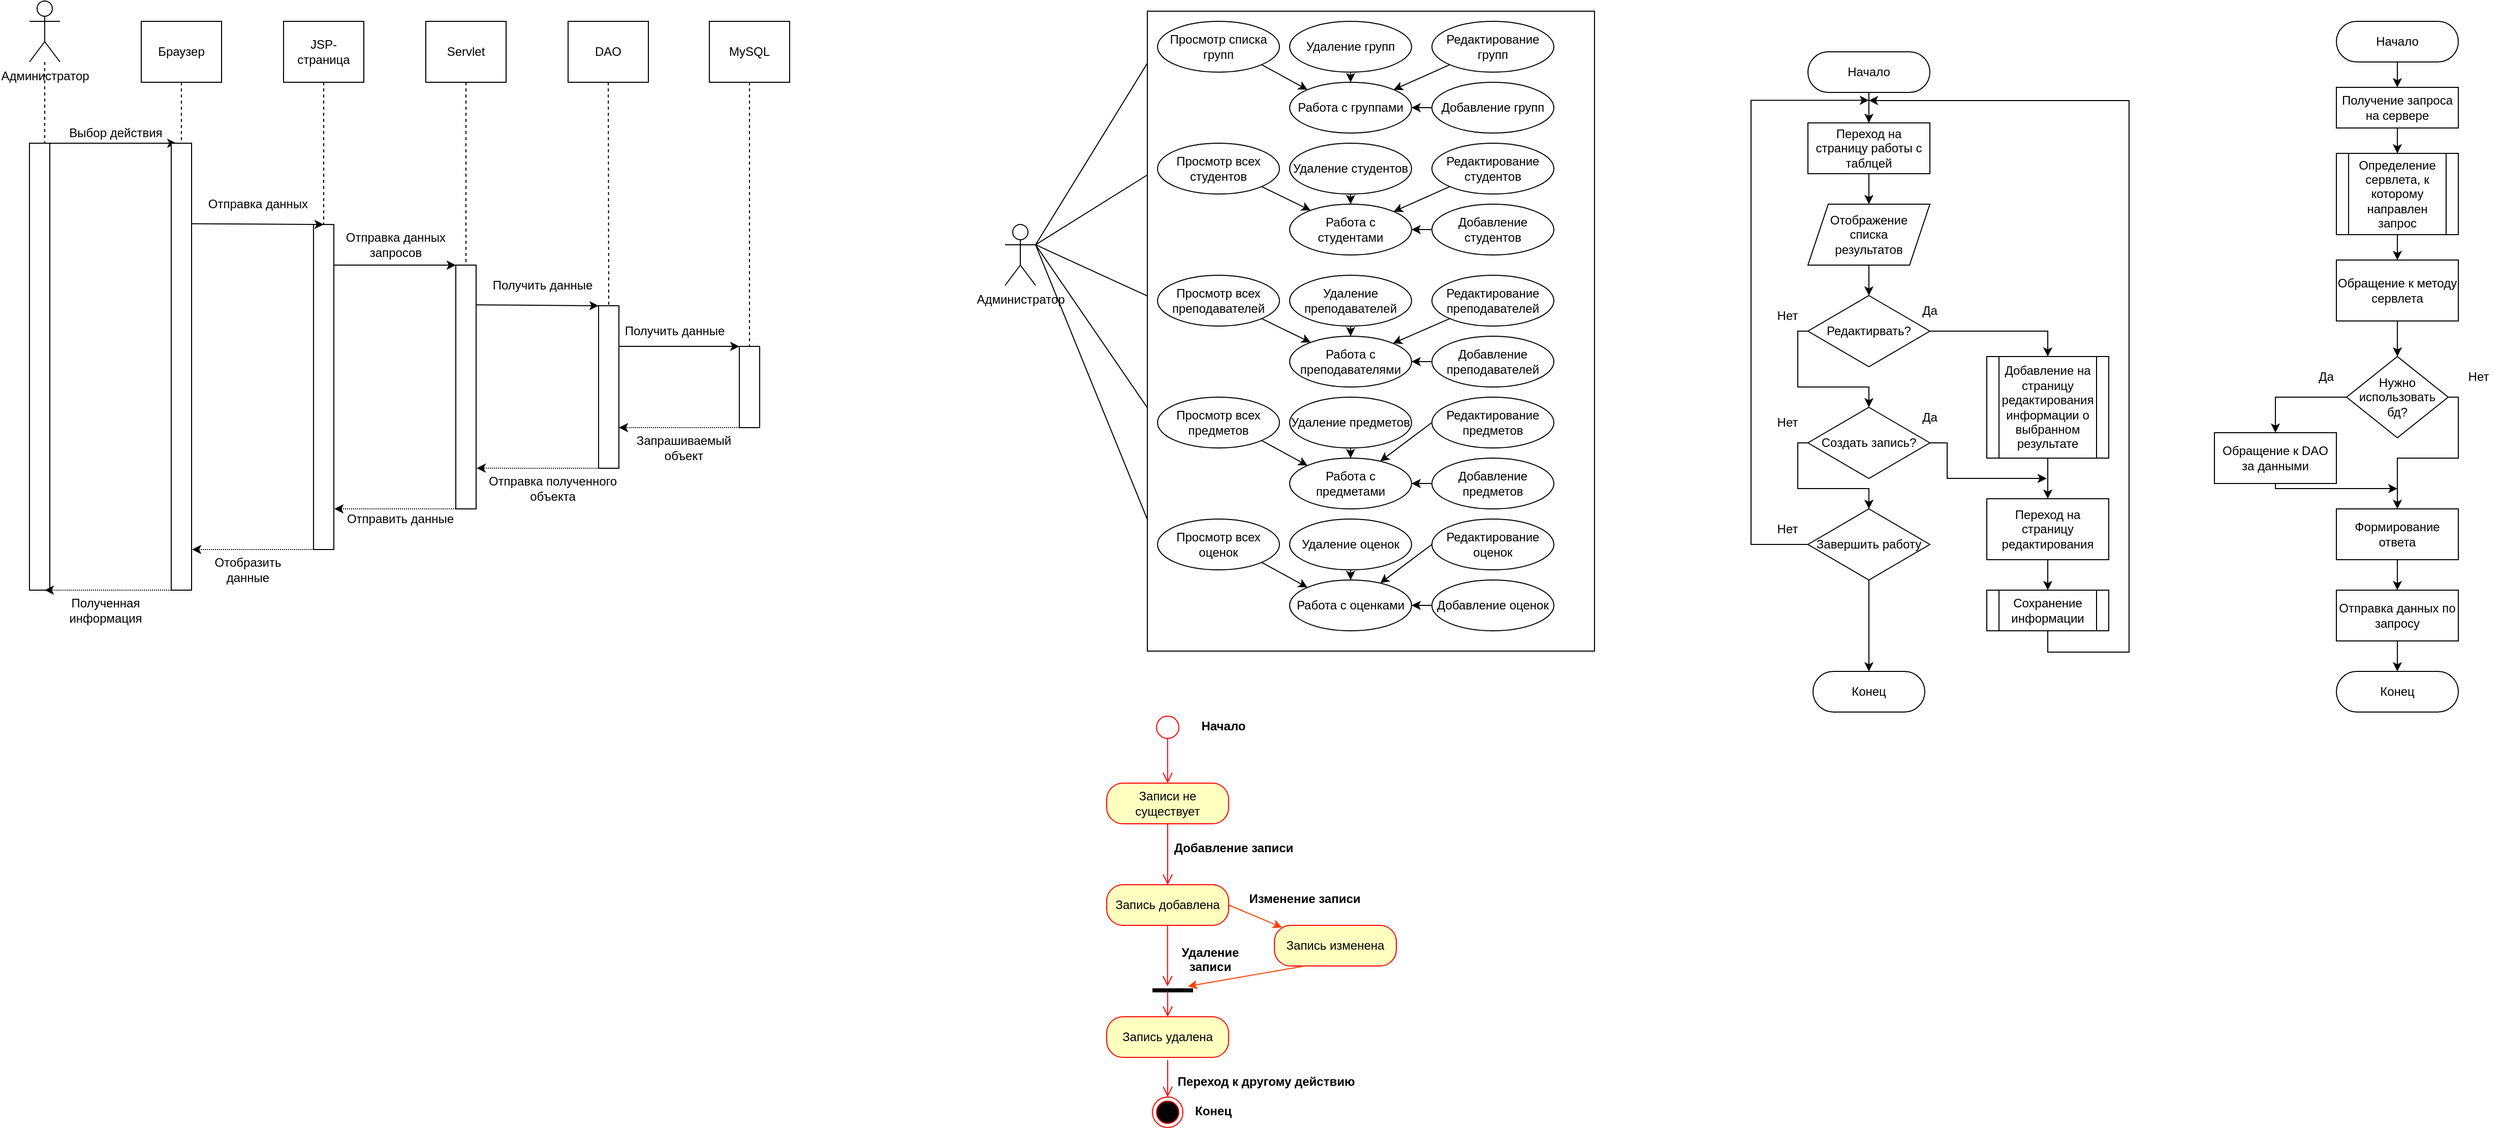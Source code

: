 <mxfile version="14.1.8" type="device"><diagram id="7eh_l0whwYWJ55X4OLnm" name="Page-1"><mxGraphModel dx="2212" dy="690" grid="0" gridSize="10" guides="1" tooltips="1" connect="1" arrows="1" fold="1" page="1" pageScale="1" pageWidth="827" pageHeight="1169" math="0" shadow="0"><root><mxCell id="0"/><mxCell id="1" parent="0"/><mxCell id="lGl2hh-Gd-rmOUZfVwJW-52" style="edgeStyle=none;rounded=0;orthogonalLoop=1;jettySize=auto;html=1;exitX=1;exitY=0.333;exitDx=0;exitDy=0;exitPerimeter=0;entryX=0;entryY=0.5;entryDx=0;entryDy=0;" parent="1" source="lGl2hh-Gd-rmOUZfVwJW-1" target="lGl2hh-Gd-rmOUZfVwJW-6" edge="1"><mxGeometry relative="1" as="geometry"/></mxCell><mxCell id="lGl2hh-Gd-rmOUZfVwJW-53" style="edgeStyle=none;rounded=0;orthogonalLoop=1;jettySize=auto;html=1;exitX=1;exitY=0.333;exitDx=0;exitDy=0;exitPerimeter=0;entryX=0;entryY=0.5;entryDx=0;entryDy=0;" parent="1" source="lGl2hh-Gd-rmOUZfVwJW-1" target="lGl2hh-Gd-rmOUZfVwJW-10" edge="1"><mxGeometry relative="1" as="geometry"/></mxCell><mxCell id="lGl2hh-Gd-rmOUZfVwJW-54" style="edgeStyle=none;rounded=0;orthogonalLoop=1;jettySize=auto;html=1;exitX=1;exitY=0.333;exitDx=0;exitDy=0;exitPerimeter=0;entryX=0;entryY=0.5;entryDx=0;entryDy=0;" parent="1" source="lGl2hh-Gd-rmOUZfVwJW-1" target="lGl2hh-Gd-rmOUZfVwJW-14" edge="1"><mxGeometry relative="1" as="geometry"/></mxCell><mxCell id="lGl2hh-Gd-rmOUZfVwJW-55" style="edgeStyle=none;rounded=0;orthogonalLoop=1;jettySize=auto;html=1;exitX=1;exitY=0.333;exitDx=0;exitDy=0;exitPerimeter=0;entryX=0;entryY=0.5;entryDx=0;entryDy=0;" parent="1" source="lGl2hh-Gd-rmOUZfVwJW-1" target="lGl2hh-Gd-rmOUZfVwJW-18" edge="1"><mxGeometry relative="1" as="geometry"/></mxCell><mxCell id="lGl2hh-Gd-rmOUZfVwJW-56" style="edgeStyle=none;rounded=0;orthogonalLoop=1;jettySize=auto;html=1;exitX=1;exitY=0.333;exitDx=0;exitDy=0;exitPerimeter=0;entryX=0;entryY=0.5;entryDx=0;entryDy=0;" parent="1" source="lGl2hh-Gd-rmOUZfVwJW-1" target="lGl2hh-Gd-rmOUZfVwJW-27" edge="1"><mxGeometry relative="1" as="geometry"/></mxCell><mxCell id="lGl2hh-Gd-rmOUZfVwJW-1" value="Администратор" style="shape=umlActor;verticalLabelPosition=bottom;verticalAlign=top;html=1;outlineConnect=0;" parent="1" vertex="1"><mxGeometry x="170" y="240" width="30" height="60" as="geometry"/></mxCell><mxCell id="lGl2hh-Gd-rmOUZfVwJW-2" value="" style="rounded=0;whiteSpace=wrap;html=1;" parent="1" vertex="1"><mxGeometry x="310" y="30" width="440" height="630" as="geometry"/></mxCell><mxCell id="lGl2hh-Gd-rmOUZfVwJW-33" style="edgeStyle=none;rounded=0;orthogonalLoop=1;jettySize=auto;html=1;exitX=0;exitY=0.5;exitDx=0;exitDy=0;entryX=1;entryY=0.5;entryDx=0;entryDy=0;" parent="1" source="lGl2hh-Gd-rmOUZfVwJW-3" target="lGl2hh-Gd-rmOUZfVwJW-19" edge="1"><mxGeometry relative="1" as="geometry"/></mxCell><mxCell id="lGl2hh-Gd-rmOUZfVwJW-3" value="Добавление групп" style="ellipse;whiteSpace=wrap;html=1;" parent="1" vertex="1"><mxGeometry x="590" y="100" width="120" height="50" as="geometry"/></mxCell><mxCell id="lGl2hh-Gd-rmOUZfVwJW-32" style="edgeStyle=none;rounded=0;orthogonalLoop=1;jettySize=auto;html=1;exitX=0;exitY=1;exitDx=0;exitDy=0;entryX=1;entryY=0;entryDx=0;entryDy=0;" parent="1" source="lGl2hh-Gd-rmOUZfVwJW-4" target="lGl2hh-Gd-rmOUZfVwJW-19" edge="1"><mxGeometry relative="1" as="geometry"/></mxCell><mxCell id="lGl2hh-Gd-rmOUZfVwJW-4" value="Редактирование групп&lt;span style=&quot;color: rgba(0 , 0 , 0 , 0) ; font-family: monospace ; font-size: 0px&quot;&gt;%3CmxGraphModel%3E%3Croot%3E%3CmxCell%20id%3D%220%22%2F%3E%3CmxCell%20id%3D%221%22%20parent%3D%220%22%2F%3E%3CmxCell%20id%3D%222%22%20value%3D%22%D0%94%D0%BE%D0%B1%D0%B0%D0%B2%D0%BB%D0%B5%D0%BD%D0%B8%D0%B5%20%D0%BF%D1%80%D0%B8%D0%B7%D0%BE%D0%B2%22%20style%3D%22ellipse%3BwhiteSpace%3Dwrap%3Bhtml%3D1%3B%22%20vertex%3D%221%22%20parent%3D%221%22%3E%3CmxGeometry%20x%3D%22260%22%20y%3D%2240%22%20width%3D%22120%22%20height%3D%2250%22%20as%3D%22geometry%22%2F%3E%3C%2FmxCell%3E%3C%2Froot%3E%3C%2FmxGraphModel%3E&lt;/span&gt;" style="ellipse;whiteSpace=wrap;html=1;" parent="1" vertex="1"><mxGeometry x="590" y="40" width="120" height="50" as="geometry"/></mxCell><mxCell id="lGl2hh-Gd-rmOUZfVwJW-31" style="edgeStyle=none;rounded=0;orthogonalLoop=1;jettySize=auto;html=1;exitX=0.5;exitY=1;exitDx=0;exitDy=0;entryX=0.5;entryY=0;entryDx=0;entryDy=0;" parent="1" source="lGl2hh-Gd-rmOUZfVwJW-5" target="lGl2hh-Gd-rmOUZfVwJW-19" edge="1"><mxGeometry relative="1" as="geometry"/></mxCell><mxCell id="lGl2hh-Gd-rmOUZfVwJW-5" value="Удаление групп" style="ellipse;whiteSpace=wrap;html=1;" parent="1" vertex="1"><mxGeometry x="450" y="40" width="120" height="50" as="geometry"/></mxCell><mxCell id="lGl2hh-Gd-rmOUZfVwJW-30" style="edgeStyle=none;rounded=0;orthogonalLoop=1;jettySize=auto;html=1;exitX=1;exitY=1;exitDx=0;exitDy=0;entryX=0;entryY=0;entryDx=0;entryDy=0;" parent="1" source="lGl2hh-Gd-rmOUZfVwJW-6" target="lGl2hh-Gd-rmOUZfVwJW-19" edge="1"><mxGeometry relative="1" as="geometry"/></mxCell><mxCell id="lGl2hh-Gd-rmOUZfVwJW-6" value="Просмотр списка групп" style="ellipse;whiteSpace=wrap;html=1;" parent="1" vertex="1"><mxGeometry x="320" y="40" width="120" height="50" as="geometry"/></mxCell><mxCell id="lGl2hh-Gd-rmOUZfVwJW-45" style="edgeStyle=none;rounded=0;orthogonalLoop=1;jettySize=auto;html=1;exitX=0;exitY=0.5;exitDx=0;exitDy=0;entryX=1;entryY=0.5;entryDx=0;entryDy=0;" parent="1" source="lGl2hh-Gd-rmOUZfVwJW-7" target="lGl2hh-Gd-rmOUZfVwJW-20" edge="1"><mxGeometry relative="1" as="geometry"/></mxCell><mxCell id="lGl2hh-Gd-rmOUZfVwJW-7" value="Добавление студентов" style="ellipse;whiteSpace=wrap;html=1;" parent="1" vertex="1"><mxGeometry x="590" y="220" width="120" height="50" as="geometry"/></mxCell><mxCell id="lGl2hh-Gd-rmOUZfVwJW-44" style="edgeStyle=none;rounded=0;orthogonalLoop=1;jettySize=auto;html=1;exitX=0;exitY=1;exitDx=0;exitDy=0;entryX=1;entryY=0;entryDx=0;entryDy=0;" parent="1" source="lGl2hh-Gd-rmOUZfVwJW-8" target="lGl2hh-Gd-rmOUZfVwJW-20" edge="1"><mxGeometry relative="1" as="geometry"/></mxCell><mxCell id="lGl2hh-Gd-rmOUZfVwJW-8" value="Редактирование студентов" style="ellipse;whiteSpace=wrap;html=1;" parent="1" vertex="1"><mxGeometry x="590" y="160" width="120" height="50" as="geometry"/></mxCell><mxCell id="lGl2hh-Gd-rmOUZfVwJW-39" style="edgeStyle=none;rounded=0;orthogonalLoop=1;jettySize=auto;html=1;exitX=0.5;exitY=1;exitDx=0;exitDy=0;entryX=0.5;entryY=0;entryDx=0;entryDy=0;" parent="1" source="lGl2hh-Gd-rmOUZfVwJW-9" target="lGl2hh-Gd-rmOUZfVwJW-20" edge="1"><mxGeometry relative="1" as="geometry"/></mxCell><mxCell id="lGl2hh-Gd-rmOUZfVwJW-9" value="Удаление студентов" style="ellipse;whiteSpace=wrap;html=1;" parent="1" vertex="1"><mxGeometry x="450" y="160" width="120" height="50" as="geometry"/></mxCell><mxCell id="lGl2hh-Gd-rmOUZfVwJW-35" style="edgeStyle=none;rounded=0;orthogonalLoop=1;jettySize=auto;html=1;exitX=1;exitY=1;exitDx=0;exitDy=0;" parent="1" source="lGl2hh-Gd-rmOUZfVwJW-10" target="lGl2hh-Gd-rmOUZfVwJW-20" edge="1"><mxGeometry relative="1" as="geometry"/></mxCell><mxCell id="lGl2hh-Gd-rmOUZfVwJW-10" value="Просмотр всех студентов" style="ellipse;whiteSpace=wrap;html=1;" parent="1" vertex="1"><mxGeometry x="320" y="160" width="120" height="50" as="geometry"/></mxCell><mxCell id="lGl2hh-Gd-rmOUZfVwJW-47" style="edgeStyle=none;rounded=0;orthogonalLoop=1;jettySize=auto;html=1;exitX=0;exitY=0.5;exitDx=0;exitDy=0;entryX=1;entryY=0.5;entryDx=0;entryDy=0;" parent="1" source="lGl2hh-Gd-rmOUZfVwJW-11" target="lGl2hh-Gd-rmOUZfVwJW-21" edge="1"><mxGeometry relative="1" as="geometry"/></mxCell><mxCell id="lGl2hh-Gd-rmOUZfVwJW-11" value="Добавление преподавателей" style="ellipse;whiteSpace=wrap;html=1;" parent="1" vertex="1"><mxGeometry x="590" y="350" width="120" height="50" as="geometry"/></mxCell><mxCell id="lGl2hh-Gd-rmOUZfVwJW-46" style="edgeStyle=none;rounded=0;orthogonalLoop=1;jettySize=auto;html=1;exitX=0;exitY=1;exitDx=0;exitDy=0;" parent="1" source="lGl2hh-Gd-rmOUZfVwJW-12" target="lGl2hh-Gd-rmOUZfVwJW-21" edge="1"><mxGeometry relative="1" as="geometry"/></mxCell><mxCell id="lGl2hh-Gd-rmOUZfVwJW-12" value="Редактирование преподавателей" style="ellipse;whiteSpace=wrap;html=1;" parent="1" vertex="1"><mxGeometry x="590" y="290" width="120" height="50" as="geometry"/></mxCell><mxCell id="lGl2hh-Gd-rmOUZfVwJW-40" style="edgeStyle=none;rounded=0;orthogonalLoop=1;jettySize=auto;html=1;exitX=0.5;exitY=1;exitDx=0;exitDy=0;entryX=0.5;entryY=0;entryDx=0;entryDy=0;" parent="1" source="lGl2hh-Gd-rmOUZfVwJW-13" target="lGl2hh-Gd-rmOUZfVwJW-21" edge="1"><mxGeometry relative="1" as="geometry"/></mxCell><mxCell id="lGl2hh-Gd-rmOUZfVwJW-13" value="Удаление преподавателей" style="ellipse;whiteSpace=wrap;html=1;" parent="1" vertex="1"><mxGeometry x="450" y="290" width="120" height="50" as="geometry"/></mxCell><mxCell id="lGl2hh-Gd-rmOUZfVwJW-36" style="edgeStyle=none;rounded=0;orthogonalLoop=1;jettySize=auto;html=1;exitX=1;exitY=1;exitDx=0;exitDy=0;" parent="1" source="lGl2hh-Gd-rmOUZfVwJW-14" target="lGl2hh-Gd-rmOUZfVwJW-21" edge="1"><mxGeometry relative="1" as="geometry"/></mxCell><mxCell id="lGl2hh-Gd-rmOUZfVwJW-14" value="Просмотр всех преподавателей" style="ellipse;whiteSpace=wrap;html=1;" parent="1" vertex="1"><mxGeometry x="320" y="290" width="120" height="50" as="geometry"/></mxCell><mxCell id="lGl2hh-Gd-rmOUZfVwJW-49" style="edgeStyle=none;rounded=0;orthogonalLoop=1;jettySize=auto;html=1;exitX=0;exitY=0.5;exitDx=0;exitDy=0;" parent="1" source="lGl2hh-Gd-rmOUZfVwJW-15" target="lGl2hh-Gd-rmOUZfVwJW-23" edge="1"><mxGeometry relative="1" as="geometry"/></mxCell><mxCell id="lGl2hh-Gd-rmOUZfVwJW-15" value="Добавление предметов" style="ellipse;whiteSpace=wrap;html=1;" parent="1" vertex="1"><mxGeometry x="590" y="470" width="120" height="50" as="geometry"/></mxCell><mxCell id="lGl2hh-Gd-rmOUZfVwJW-48" style="edgeStyle=none;rounded=0;orthogonalLoop=1;jettySize=auto;html=1;exitX=0;exitY=0.5;exitDx=0;exitDy=0;" parent="1" source="lGl2hh-Gd-rmOUZfVwJW-16" target="lGl2hh-Gd-rmOUZfVwJW-23" edge="1"><mxGeometry relative="1" as="geometry"/></mxCell><mxCell id="lGl2hh-Gd-rmOUZfVwJW-16" value="Редактирование предметов" style="ellipse;whiteSpace=wrap;html=1;" parent="1" vertex="1"><mxGeometry x="590" y="410" width="120" height="50" as="geometry"/></mxCell><mxCell id="lGl2hh-Gd-rmOUZfVwJW-41" style="edgeStyle=none;rounded=0;orthogonalLoop=1;jettySize=auto;html=1;exitX=0.5;exitY=1;exitDx=0;exitDy=0;entryX=0.5;entryY=0;entryDx=0;entryDy=0;" parent="1" source="lGl2hh-Gd-rmOUZfVwJW-17" target="lGl2hh-Gd-rmOUZfVwJW-23" edge="1"><mxGeometry relative="1" as="geometry"/></mxCell><mxCell id="lGl2hh-Gd-rmOUZfVwJW-17" value="Удаление предметов" style="ellipse;whiteSpace=wrap;html=1;" parent="1" vertex="1"><mxGeometry x="450" y="410" width="120" height="50" as="geometry"/></mxCell><mxCell id="lGl2hh-Gd-rmOUZfVwJW-37" style="edgeStyle=none;rounded=0;orthogonalLoop=1;jettySize=auto;html=1;exitX=1;exitY=1;exitDx=0;exitDy=0;entryX=0;entryY=0;entryDx=0;entryDy=0;" parent="1" source="lGl2hh-Gd-rmOUZfVwJW-18" target="lGl2hh-Gd-rmOUZfVwJW-23" edge="1"><mxGeometry relative="1" as="geometry"/></mxCell><mxCell id="lGl2hh-Gd-rmOUZfVwJW-18" value="Просмотр всех предметов" style="ellipse;whiteSpace=wrap;html=1;" parent="1" vertex="1"><mxGeometry x="320" y="410" width="120" height="50" as="geometry"/></mxCell><mxCell id="lGl2hh-Gd-rmOUZfVwJW-19" value="Работа с группами" style="ellipse;whiteSpace=wrap;html=1;" parent="1" vertex="1"><mxGeometry x="450" y="100" width="120" height="50" as="geometry"/></mxCell><mxCell id="lGl2hh-Gd-rmOUZfVwJW-20" value="Работа с &lt;br&gt;студентами" style="ellipse;whiteSpace=wrap;html=1;" parent="1" vertex="1"><mxGeometry x="450" y="220" width="120" height="50" as="geometry"/></mxCell><mxCell id="lGl2hh-Gd-rmOUZfVwJW-21" value="Работа с преподавателями" style="ellipse;whiteSpace=wrap;html=1;" parent="1" vertex="1"><mxGeometry x="450" y="350" width="120" height="50" as="geometry"/></mxCell><mxCell id="lGl2hh-Gd-rmOUZfVwJW-22" value="Работа с оценками" style="ellipse;whiteSpace=wrap;html=1;" parent="1" vertex="1"><mxGeometry x="450" y="590" width="120" height="50" as="geometry"/></mxCell><mxCell id="lGl2hh-Gd-rmOUZfVwJW-23" value="Работа с предметами" style="ellipse;whiteSpace=wrap;html=1;" parent="1" vertex="1"><mxGeometry x="450" y="470" width="120" height="50" as="geometry"/></mxCell><mxCell id="lGl2hh-Gd-rmOUZfVwJW-51" style="edgeStyle=none;rounded=0;orthogonalLoop=1;jettySize=auto;html=1;exitX=0;exitY=0.5;exitDx=0;exitDy=0;entryX=1;entryY=0.5;entryDx=0;entryDy=0;" parent="1" source="lGl2hh-Gd-rmOUZfVwJW-24" target="lGl2hh-Gd-rmOUZfVwJW-22" edge="1"><mxGeometry relative="1" as="geometry"/></mxCell><mxCell id="lGl2hh-Gd-rmOUZfVwJW-24" value="Добавление оценок" style="ellipse;whiteSpace=wrap;html=1;" parent="1" vertex="1"><mxGeometry x="590" y="590" width="120" height="50" as="geometry"/></mxCell><mxCell id="lGl2hh-Gd-rmOUZfVwJW-50" style="edgeStyle=none;rounded=0;orthogonalLoop=1;jettySize=auto;html=1;exitX=0;exitY=0.5;exitDx=0;exitDy=0;" parent="1" source="lGl2hh-Gd-rmOUZfVwJW-25" target="lGl2hh-Gd-rmOUZfVwJW-22" edge="1"><mxGeometry relative="1" as="geometry"/></mxCell><mxCell id="lGl2hh-Gd-rmOUZfVwJW-25" value="Редактирование оценок" style="ellipse;whiteSpace=wrap;html=1;" parent="1" vertex="1"><mxGeometry x="590" y="530" width="120" height="50" as="geometry"/></mxCell><mxCell id="lGl2hh-Gd-rmOUZfVwJW-43" style="edgeStyle=none;rounded=0;orthogonalLoop=1;jettySize=auto;html=1;exitX=0.5;exitY=1;exitDx=0;exitDy=0;entryX=0.5;entryY=0;entryDx=0;entryDy=0;" parent="1" source="lGl2hh-Gd-rmOUZfVwJW-26" target="lGl2hh-Gd-rmOUZfVwJW-22" edge="1"><mxGeometry relative="1" as="geometry"/></mxCell><mxCell id="lGl2hh-Gd-rmOUZfVwJW-26" value="Удаление оценок" style="ellipse;whiteSpace=wrap;html=1;" parent="1" vertex="1"><mxGeometry x="450" y="530" width="120" height="50" as="geometry"/></mxCell><mxCell id="lGl2hh-Gd-rmOUZfVwJW-38" style="edgeStyle=none;rounded=0;orthogonalLoop=1;jettySize=auto;html=1;exitX=1;exitY=1;exitDx=0;exitDy=0;entryX=0;entryY=0;entryDx=0;entryDy=0;" parent="1" source="lGl2hh-Gd-rmOUZfVwJW-27" target="lGl2hh-Gd-rmOUZfVwJW-22" edge="1"><mxGeometry relative="1" as="geometry"/></mxCell><mxCell id="lGl2hh-Gd-rmOUZfVwJW-27" value="Просмотр всех оценок" style="ellipse;whiteSpace=wrap;html=1;" parent="1" vertex="1"><mxGeometry x="320" y="530" width="120" height="50" as="geometry"/></mxCell><mxCell id="lGl2hh-Gd-rmOUZfVwJW-79" style="edgeStyle=none;rounded=0;orthogonalLoop=1;jettySize=auto;html=1;entryX=0.75;entryY=0;entryDx=0;entryDy=0;endArrow=none;endFill=0;dashed=1;" parent="1" source="lGl2hh-Gd-rmOUZfVwJW-57" target="lGl2hh-Gd-rmOUZfVwJW-63" edge="1"><mxGeometry relative="1" as="geometry"/></mxCell><mxCell id="lGl2hh-Gd-rmOUZfVwJW-57" value="Администратор" style="shape=umlActor;verticalLabelPosition=bottom;verticalAlign=top;html=1;outlineConnect=0;" parent="1" vertex="1"><mxGeometry x="-790" y="20" width="30" height="60" as="geometry"/></mxCell><mxCell id="lGl2hh-Gd-rmOUZfVwJW-80" style="edgeStyle=none;rounded=0;orthogonalLoop=1;jettySize=auto;html=1;entryX=0.5;entryY=0;entryDx=0;entryDy=0;endArrow=none;endFill=0;dashed=1;" parent="1" source="lGl2hh-Gd-rmOUZfVwJW-58" target="lGl2hh-Gd-rmOUZfVwJW-66" edge="1"><mxGeometry relative="1" as="geometry"/></mxCell><mxCell id="lGl2hh-Gd-rmOUZfVwJW-58" value="Браузер" style="rounded=0;whiteSpace=wrap;html=1;" parent="1" vertex="1"><mxGeometry x="-680" y="40" width="79" height="60" as="geometry"/></mxCell><mxCell id="lGl2hh-Gd-rmOUZfVwJW-81" style="edgeStyle=none;rounded=0;orthogonalLoop=1;jettySize=auto;html=1;endArrow=none;endFill=0;dashed=1;" parent="1" source="lGl2hh-Gd-rmOUZfVwJW-59" edge="1"><mxGeometry relative="1" as="geometry"><mxPoint x="-500.5" y="240" as="targetPoint"/></mxGeometry></mxCell><mxCell id="lGl2hh-Gd-rmOUZfVwJW-59" value="JSP-страница" style="rounded=0;whiteSpace=wrap;html=1;" parent="1" vertex="1"><mxGeometry x="-540" y="40" width="79" height="60" as="geometry"/></mxCell><mxCell id="lGl2hh-Gd-rmOUZfVwJW-82" style="edgeStyle=none;rounded=0;orthogonalLoop=1;jettySize=auto;html=1;entryX=0.5;entryY=0;entryDx=0;entryDy=0;endArrow=none;endFill=0;dashed=1;" parent="1" source="lGl2hh-Gd-rmOUZfVwJW-60" target="lGl2hh-Gd-rmOUZfVwJW-64" edge="1"><mxGeometry relative="1" as="geometry"/></mxCell><mxCell id="lGl2hh-Gd-rmOUZfVwJW-60" value="Servlet" style="rounded=0;whiteSpace=wrap;html=1;" parent="1" vertex="1"><mxGeometry x="-400" y="40" width="79" height="60" as="geometry"/></mxCell><mxCell id="lGl2hh-Gd-rmOUZfVwJW-83" style="edgeStyle=none;rounded=0;orthogonalLoop=1;jettySize=auto;html=1;entryX=0.5;entryY=0;entryDx=0;entryDy=0;endArrow=none;endFill=0;dashed=1;" parent="1" source="lGl2hh-Gd-rmOUZfVwJW-61" target="lGl2hh-Gd-rmOUZfVwJW-67" edge="1"><mxGeometry relative="1" as="geometry"/></mxCell><mxCell id="lGl2hh-Gd-rmOUZfVwJW-61" value="DAO" style="rounded=0;whiteSpace=wrap;html=1;" parent="1" vertex="1"><mxGeometry x="-260" y="40" width="79" height="60" as="geometry"/></mxCell><mxCell id="lGl2hh-Gd-rmOUZfVwJW-84" style="edgeStyle=none;rounded=0;orthogonalLoop=1;jettySize=auto;html=1;entryX=0.5;entryY=0;entryDx=0;entryDy=0;endArrow=none;endFill=0;dashed=1;" parent="1" source="lGl2hh-Gd-rmOUZfVwJW-62" target="lGl2hh-Gd-rmOUZfVwJW-68" edge="1"><mxGeometry relative="1" as="geometry"/></mxCell><mxCell id="lGl2hh-Gd-rmOUZfVwJW-62" value="MySQL" style="rounded=0;whiteSpace=wrap;html=1;" parent="1" vertex="1"><mxGeometry x="-121" y="40" width="79" height="60" as="geometry"/></mxCell><mxCell id="lGl2hh-Gd-rmOUZfVwJW-69" style="edgeStyle=none;rounded=0;orthogonalLoop=1;jettySize=auto;html=1;exitX=0.25;exitY=0;exitDx=0;exitDy=0;entryX=0.25;entryY=0;entryDx=0;entryDy=0;" parent="1" source="lGl2hh-Gd-rmOUZfVwJW-63" target="lGl2hh-Gd-rmOUZfVwJW-66" edge="1"><mxGeometry relative="1" as="geometry"/></mxCell><mxCell id="lGl2hh-Gd-rmOUZfVwJW-63" value="" style="rounded=0;whiteSpace=wrap;html=1;" parent="1" vertex="1"><mxGeometry x="-790" y="160" width="20" height="440" as="geometry"/></mxCell><mxCell id="lGl2hh-Gd-rmOUZfVwJW-72" style="edgeStyle=none;rounded=0;orthogonalLoop=1;jettySize=auto;html=1;exitX=0.975;exitY=0.163;exitDx=0;exitDy=0;entryX=0;entryY=0;entryDx=0;entryDy=0;exitPerimeter=0;" parent="1" source="lGl2hh-Gd-rmOUZfVwJW-64" target="lGl2hh-Gd-rmOUZfVwJW-67" edge="1"><mxGeometry relative="1" as="geometry"/></mxCell><mxCell id="lGl2hh-Gd-rmOUZfVwJW-76" style="edgeStyle=none;rounded=0;orthogonalLoop=1;jettySize=auto;html=1;exitX=0;exitY=1;exitDx=0;exitDy=0;dashed=1;dashPattern=1 1;" parent="1" source="lGl2hh-Gd-rmOUZfVwJW-64" edge="1"><mxGeometry relative="1" as="geometry"><mxPoint x="-490" y="520" as="targetPoint"/></mxGeometry></mxCell><mxCell id="lGl2hh-Gd-rmOUZfVwJW-64" value="" style="rounded=0;whiteSpace=wrap;html=1;" parent="1" vertex="1"><mxGeometry x="-370.5" y="280" width="20" height="240" as="geometry"/></mxCell><mxCell id="lGl2hh-Gd-rmOUZfVwJW-71" style="edgeStyle=none;rounded=0;orthogonalLoop=1;jettySize=auto;html=1;exitX=0.975;exitY=0.125;exitDx=0;exitDy=0;entryX=0;entryY=0;entryDx=0;entryDy=0;exitPerimeter=0;" parent="1" source="lGl2hh-Gd-rmOUZfVwJW-65" target="lGl2hh-Gd-rmOUZfVwJW-64" edge="1"><mxGeometry relative="1" as="geometry"/></mxCell><mxCell id="lGl2hh-Gd-rmOUZfVwJW-77" style="edgeStyle=none;rounded=0;orthogonalLoop=1;jettySize=auto;html=1;exitX=0;exitY=1;exitDx=0;exitDy=0;dashed=1;dashPattern=1 1;" parent="1" source="lGl2hh-Gd-rmOUZfVwJW-65" edge="1"><mxGeometry relative="1" as="geometry"><mxPoint x="-630" y="560" as="targetPoint"/></mxGeometry></mxCell><mxCell id="lGl2hh-Gd-rmOUZfVwJW-65" value="" style="rounded=0;whiteSpace=wrap;html=1;" parent="1" vertex="1"><mxGeometry x="-510.5" y="240" width="20" height="320" as="geometry"/></mxCell><mxCell id="lGl2hh-Gd-rmOUZfVwJW-70" style="edgeStyle=none;rounded=0;orthogonalLoop=1;jettySize=auto;html=1;exitX=0.975;exitY=0.18;exitDx=0;exitDy=0;entryX=0.5;entryY=0;entryDx=0;entryDy=0;exitPerimeter=0;" parent="1" source="lGl2hh-Gd-rmOUZfVwJW-66" target="lGl2hh-Gd-rmOUZfVwJW-65" edge="1"><mxGeometry relative="1" as="geometry"/></mxCell><mxCell id="lGl2hh-Gd-rmOUZfVwJW-78" style="edgeStyle=none;rounded=0;orthogonalLoop=1;jettySize=auto;html=1;exitX=0;exitY=1;exitDx=0;exitDy=0;entryX=0.75;entryY=1;entryDx=0;entryDy=0;dashed=1;dashPattern=1 1;" parent="1" source="lGl2hh-Gd-rmOUZfVwJW-66" target="lGl2hh-Gd-rmOUZfVwJW-63" edge="1"><mxGeometry relative="1" as="geometry"/></mxCell><mxCell id="lGl2hh-Gd-rmOUZfVwJW-66" value="" style="rounded=0;whiteSpace=wrap;html=1;" parent="1" vertex="1"><mxGeometry x="-650.5" y="160" width="20" height="440" as="geometry"/></mxCell><mxCell id="lGl2hh-Gd-rmOUZfVwJW-73" style="edgeStyle=none;rounded=0;orthogonalLoop=1;jettySize=auto;html=1;exitX=1;exitY=0.25;exitDx=0;exitDy=0;entryX=0;entryY=0;entryDx=0;entryDy=0;" parent="1" source="lGl2hh-Gd-rmOUZfVwJW-67" target="lGl2hh-Gd-rmOUZfVwJW-68" edge="1"><mxGeometry relative="1" as="geometry"/></mxCell><mxCell id="lGl2hh-Gd-rmOUZfVwJW-75" style="edgeStyle=none;rounded=0;orthogonalLoop=1;jettySize=auto;html=1;exitX=0;exitY=1;exitDx=0;exitDy=0;entryX=1.025;entryY=0.833;entryDx=0;entryDy=0;entryPerimeter=0;dashed=1;dashPattern=1 1;" parent="1" source="lGl2hh-Gd-rmOUZfVwJW-67" target="lGl2hh-Gd-rmOUZfVwJW-64" edge="1"><mxGeometry relative="1" as="geometry"/></mxCell><mxCell id="lGl2hh-Gd-rmOUZfVwJW-67" value="" style="rounded=0;whiteSpace=wrap;html=1;" parent="1" vertex="1"><mxGeometry x="-230" y="320" width="20" height="160" as="geometry"/></mxCell><mxCell id="lGl2hh-Gd-rmOUZfVwJW-74" style="edgeStyle=none;rounded=0;orthogonalLoop=1;jettySize=auto;html=1;exitX=0;exitY=1;exitDx=0;exitDy=0;entryX=1;entryY=0.75;entryDx=0;entryDy=0;dashed=1;dashPattern=1 1;" parent="1" source="lGl2hh-Gd-rmOUZfVwJW-68" target="lGl2hh-Gd-rmOUZfVwJW-67" edge="1"><mxGeometry relative="1" as="geometry"/></mxCell><mxCell id="lGl2hh-Gd-rmOUZfVwJW-68" value="" style="rounded=0;whiteSpace=wrap;html=1;" parent="1" vertex="1"><mxGeometry x="-91.5" y="360" width="20" height="80" as="geometry"/></mxCell><mxCell id="lGl2hh-Gd-rmOUZfVwJW-85" value="Выбор действия" style="text;html=1;strokeColor=none;fillColor=none;align=center;verticalAlign=middle;whiteSpace=wrap;rounded=0;" parent="1" vertex="1"><mxGeometry x="-760" y="140" width="110" height="20" as="geometry"/></mxCell><mxCell id="lGl2hh-Gd-rmOUZfVwJW-86" value="Отправка данных" style="text;html=1;strokeColor=none;fillColor=none;align=center;verticalAlign=middle;whiteSpace=wrap;rounded=0;" parent="1" vertex="1"><mxGeometry x="-620.5" y="210" width="110" height="20" as="geometry"/></mxCell><mxCell id="lGl2hh-Gd-rmOUZfVwJW-87" value="Отправка данных запросов" style="text;html=1;strokeColor=none;fillColor=none;align=center;verticalAlign=middle;whiteSpace=wrap;rounded=0;" parent="1" vertex="1"><mxGeometry x="-490.5" y="250" width="120.5" height="20" as="geometry"/></mxCell><mxCell id="lGl2hh-Gd-rmOUZfVwJW-88" value="Получить данные" style="text;html=1;strokeColor=none;fillColor=none;align=center;verticalAlign=middle;whiteSpace=wrap;rounded=0;" parent="1" vertex="1"><mxGeometry x="-340" y="290" width="110" height="20" as="geometry"/></mxCell><mxCell id="lGl2hh-Gd-rmOUZfVwJW-89" value="Получить данные" style="text;html=1;strokeColor=none;fillColor=none;align=center;verticalAlign=middle;whiteSpace=wrap;rounded=0;" parent="1" vertex="1"><mxGeometry x="-210" y="335" width="110" height="20" as="geometry"/></mxCell><mxCell id="lGl2hh-Gd-rmOUZfVwJW-90" value="Отправка полученного объекта" style="text;html=1;strokeColor=none;fillColor=none;align=center;verticalAlign=middle;whiteSpace=wrap;rounded=0;" parent="1" vertex="1"><mxGeometry x="-340" y="490" width="130" height="20" as="geometry"/></mxCell><mxCell id="lGl2hh-Gd-rmOUZfVwJW-91" value="Отправить данные" style="text;html=1;strokeColor=none;fillColor=none;align=center;verticalAlign=middle;whiteSpace=wrap;rounded=0;" parent="1" vertex="1"><mxGeometry x="-480.5" y="520" width="110" height="20" as="geometry"/></mxCell><mxCell id="lGl2hh-Gd-rmOUZfVwJW-92" value="Отобразить данные" style="text;html=1;strokeColor=none;fillColor=none;align=center;verticalAlign=middle;whiteSpace=wrap;rounded=0;" parent="1" vertex="1"><mxGeometry x="-630.5" y="570" width="110" height="20" as="geometry"/></mxCell><mxCell id="lGl2hh-Gd-rmOUZfVwJW-93" value="Полученная информация" style="text;html=1;strokeColor=none;fillColor=none;align=center;verticalAlign=middle;whiteSpace=wrap;rounded=0;" parent="1" vertex="1"><mxGeometry x="-770" y="610" width="110" height="20" as="geometry"/></mxCell><mxCell id="lGl2hh-Gd-rmOUZfVwJW-94" value="Запрашиваемый объект" style="text;html=1;strokeColor=none;fillColor=none;align=center;verticalAlign=middle;whiteSpace=wrap;rounded=0;" parent="1" vertex="1"><mxGeometry x="-201.5" y="450" width="110" height="20" as="geometry"/></mxCell><mxCell id="-cl41tvpGp-rOwJCIyAW-7" style="edgeStyle=orthogonalEdgeStyle;rounded=0;orthogonalLoop=1;jettySize=auto;html=1;entryX=0.5;entryY=0;entryDx=0;entryDy=0;" parent="1" source="-cl41tvpGp-rOwJCIyAW-1" target="-cl41tvpGp-rOwJCIyAW-3" edge="1"><mxGeometry relative="1" as="geometry"/></mxCell><mxCell id="-cl41tvpGp-rOwJCIyAW-1" value="Начало" style="rounded=1;whiteSpace=wrap;html=1;arcSize=50;" parent="1" vertex="1"><mxGeometry x="960" y="70" width="120" height="40" as="geometry"/></mxCell><mxCell id="-cl41tvpGp-rOwJCIyAW-2" value="Конец" style="rounded=1;whiteSpace=wrap;html=1;arcSize=50;" parent="1" vertex="1"><mxGeometry x="965" y="680" width="110" height="40" as="geometry"/></mxCell><mxCell id="-cl41tvpGp-rOwJCIyAW-8" style="edgeStyle=orthogonalEdgeStyle;rounded=0;orthogonalLoop=1;jettySize=auto;html=1;entryX=0.5;entryY=0;entryDx=0;entryDy=0;" parent="1" source="-cl41tvpGp-rOwJCIyAW-3" target="-cl41tvpGp-rOwJCIyAW-4" edge="1"><mxGeometry relative="1" as="geometry"/></mxCell><mxCell id="-cl41tvpGp-rOwJCIyAW-3" value="Переход на страницу работы с таблцей" style="rounded=0;whiteSpace=wrap;html=1;" parent="1" vertex="1"><mxGeometry x="960" y="140" width="120" height="50" as="geometry"/></mxCell><mxCell id="-cl41tvpGp-rOwJCIyAW-9" style="edgeStyle=orthogonalEdgeStyle;rounded=0;orthogonalLoop=1;jettySize=auto;html=1;entryX=0.5;entryY=0;entryDx=0;entryDy=0;" parent="1" source="-cl41tvpGp-rOwJCIyAW-4" target="-cl41tvpGp-rOwJCIyAW-5" edge="1"><mxGeometry relative="1" as="geometry"/></mxCell><mxCell id="-cl41tvpGp-rOwJCIyAW-4" value="Отображение &lt;br&gt;списка &lt;br&gt;результатов" style="shape=parallelogram;perimeter=parallelogramPerimeter;whiteSpace=wrap;html=1;fixedSize=1;" parent="1" vertex="1"><mxGeometry x="960" y="220" width="120" height="60" as="geometry"/></mxCell><mxCell id="-cl41tvpGp-rOwJCIyAW-10" style="edgeStyle=orthogonalEdgeStyle;rounded=0;orthogonalLoop=1;jettySize=auto;html=1;entryX=0.5;entryY=0;entryDx=0;entryDy=0;" parent="1" source="-cl41tvpGp-rOwJCIyAW-5" target="-cl41tvpGp-rOwJCIyAW-6" edge="1"><mxGeometry relative="1" as="geometry"><Array as="points"><mxPoint x="950" y="345"/><mxPoint x="950" y="400"/><mxPoint x="1020" y="400"/></Array></mxGeometry></mxCell><mxCell id="-cl41tvpGp-rOwJCIyAW-20" style="edgeStyle=orthogonalEdgeStyle;rounded=0;orthogonalLoop=1;jettySize=auto;html=1;entryX=0.5;entryY=0;entryDx=0;entryDy=0;" parent="1" source="-cl41tvpGp-rOwJCIyAW-5" target="-cl41tvpGp-rOwJCIyAW-19" edge="1"><mxGeometry relative="1" as="geometry"/></mxCell><mxCell id="-cl41tvpGp-rOwJCIyAW-5" value="Редактирвать?" style="rhombus;whiteSpace=wrap;html=1;" parent="1" vertex="1"><mxGeometry x="960" y="310" width="120" height="70" as="geometry"/></mxCell><mxCell id="-cl41tvpGp-rOwJCIyAW-12" style="edgeStyle=orthogonalEdgeStyle;rounded=0;orthogonalLoop=1;jettySize=auto;html=1;entryX=0.5;entryY=0;entryDx=0;entryDy=0;" parent="1" source="-cl41tvpGp-rOwJCIyAW-6" target="-cl41tvpGp-rOwJCIyAW-11" edge="1"><mxGeometry relative="1" as="geometry"><Array as="points"><mxPoint x="950" y="455"/><mxPoint x="950" y="500"/><mxPoint x="1020" y="500"/></Array></mxGeometry></mxCell><mxCell id="-cl41tvpGp-rOwJCIyAW-24" style="edgeStyle=orthogonalEdgeStyle;rounded=0;orthogonalLoop=1;jettySize=auto;html=1;" parent="1" source="-cl41tvpGp-rOwJCIyAW-6" edge="1"><mxGeometry relative="1" as="geometry"><mxPoint x="1195" y="490" as="targetPoint"/><Array as="points"><mxPoint x="1097" y="455"/><mxPoint x="1097" y="490"/></Array></mxGeometry></mxCell><mxCell id="-cl41tvpGp-rOwJCIyAW-6" value="Создать запись?" style="rhombus;whiteSpace=wrap;html=1;" parent="1" vertex="1"><mxGeometry x="960" y="420" width="120" height="70" as="geometry"/></mxCell><mxCell id="-cl41tvpGp-rOwJCIyAW-26" style="edgeStyle=orthogonalEdgeStyle;rounded=0;orthogonalLoop=1;jettySize=auto;html=1;entryX=0.5;entryY=0;entryDx=0;entryDy=0;" parent="1" source="-cl41tvpGp-rOwJCIyAW-11" target="-cl41tvpGp-rOwJCIyAW-2" edge="1"><mxGeometry relative="1" as="geometry"/></mxCell><mxCell id="-cl41tvpGp-rOwJCIyAW-29" style="edgeStyle=orthogonalEdgeStyle;rounded=0;orthogonalLoop=1;jettySize=auto;html=1;" parent="1" source="-cl41tvpGp-rOwJCIyAW-11" edge="1"><mxGeometry relative="1" as="geometry"><mxPoint x="1020" y="117.706" as="targetPoint"/><Array as="points"><mxPoint x="904" y="555"/><mxPoint x="904" y="118"/></Array></mxGeometry></mxCell><mxCell id="-cl41tvpGp-rOwJCIyAW-11" value="Завершить работу" style="rhombus;whiteSpace=wrap;html=1;" parent="1" vertex="1"><mxGeometry x="960" y="520" width="120" height="70" as="geometry"/></mxCell><mxCell id="-cl41tvpGp-rOwJCIyAW-13" value="Нет" style="text;html=1;strokeColor=none;fillColor=none;align=center;verticalAlign=middle;whiteSpace=wrap;rounded=0;" parent="1" vertex="1"><mxGeometry x="920" y="320" width="40" height="20" as="geometry"/></mxCell><mxCell id="-cl41tvpGp-rOwJCIyAW-14" value="Нет" style="text;html=1;strokeColor=none;fillColor=none;align=center;verticalAlign=middle;whiteSpace=wrap;rounded=0;" parent="1" vertex="1"><mxGeometry x="920" y="425" width="40" height="20" as="geometry"/></mxCell><mxCell id="-cl41tvpGp-rOwJCIyAW-15" value="Нет" style="text;html=1;strokeColor=none;fillColor=none;align=center;verticalAlign=middle;whiteSpace=wrap;rounded=0;" parent="1" vertex="1"><mxGeometry x="920" y="530" width="40" height="20" as="geometry"/></mxCell><mxCell id="-cl41tvpGp-rOwJCIyAW-27" style="edgeStyle=orthogonalEdgeStyle;rounded=0;orthogonalLoop=1;jettySize=auto;html=1;entryX=0.5;entryY=0;entryDx=0;entryDy=0;" parent="1" source="-cl41tvpGp-rOwJCIyAW-17" target="-cl41tvpGp-rOwJCIyAW-25" edge="1"><mxGeometry relative="1" as="geometry"/></mxCell><mxCell id="-cl41tvpGp-rOwJCIyAW-17" value="Переход на страницу редактирования" style="rounded=0;whiteSpace=wrap;html=1;" parent="1" vertex="1"><mxGeometry x="1136" y="510" width="120" height="60" as="geometry"/></mxCell><mxCell id="-cl41tvpGp-rOwJCIyAW-23" style="edgeStyle=orthogonalEdgeStyle;rounded=0;orthogonalLoop=1;jettySize=auto;html=1;entryX=0.5;entryY=0;entryDx=0;entryDy=0;" parent="1" source="-cl41tvpGp-rOwJCIyAW-19" target="-cl41tvpGp-rOwJCIyAW-17" edge="1"><mxGeometry relative="1" as="geometry"/></mxCell><mxCell id="-cl41tvpGp-rOwJCIyAW-19" value="Добавление на страницу редактирования информации о выбранном результате" style="shape=process;whiteSpace=wrap;html=1;backgroundOutline=1;" parent="1" vertex="1"><mxGeometry x="1136" y="370" width="120" height="100" as="geometry"/></mxCell><mxCell id="-cl41tvpGp-rOwJCIyAW-21" value="Да" style="text;html=1;strokeColor=none;fillColor=none;align=center;verticalAlign=middle;whiteSpace=wrap;rounded=0;" parent="1" vertex="1"><mxGeometry x="1060" y="315" width="40" height="20" as="geometry"/></mxCell><mxCell id="-cl41tvpGp-rOwJCIyAW-22" value="Да" style="text;html=1;strokeColor=none;fillColor=none;align=center;verticalAlign=middle;whiteSpace=wrap;rounded=0;" parent="1" vertex="1"><mxGeometry x="1060" y="420" width="40" height="20" as="geometry"/></mxCell><mxCell id="-cl41tvpGp-rOwJCIyAW-28" style="edgeStyle=orthogonalEdgeStyle;rounded=0;orthogonalLoop=1;jettySize=auto;html=1;" parent="1" source="-cl41tvpGp-rOwJCIyAW-25" edge="1"><mxGeometry relative="1" as="geometry"><mxPoint x="1020" y="118" as="targetPoint"/><Array as="points"><mxPoint x="1196" y="661"/><mxPoint x="1276" y="661"/><mxPoint x="1276" y="118"/></Array></mxGeometry></mxCell><mxCell id="-cl41tvpGp-rOwJCIyAW-25" value="Сохранение информации" style="shape=process;whiteSpace=wrap;html=1;backgroundOutline=1;" parent="1" vertex="1"><mxGeometry x="1136" y="600" width="120" height="40" as="geometry"/></mxCell><mxCell id="-cl41tvpGp-rOwJCIyAW-40" style="edgeStyle=orthogonalEdgeStyle;rounded=0;orthogonalLoop=1;jettySize=auto;html=1;entryX=0.5;entryY=0;entryDx=0;entryDy=0;" parent="1" source="-cl41tvpGp-rOwJCIyAW-30" target="-cl41tvpGp-rOwJCIyAW-32" edge="1"><mxGeometry relative="1" as="geometry"/></mxCell><mxCell id="-cl41tvpGp-rOwJCIyAW-30" value="Начало" style="rounded=1;whiteSpace=wrap;html=1;arcSize=50;" parent="1" vertex="1"><mxGeometry x="1480" y="40" width="120" height="40" as="geometry"/></mxCell><mxCell id="-cl41tvpGp-rOwJCIyAW-31" value="Конец" style="rounded=1;whiteSpace=wrap;html=1;arcSize=50;" parent="1" vertex="1"><mxGeometry x="1480" y="680" width="120" height="40" as="geometry"/></mxCell><mxCell id="-cl41tvpGp-rOwJCIyAW-41" style="edgeStyle=orthogonalEdgeStyle;rounded=0;orthogonalLoop=1;jettySize=auto;html=1;entryX=0.5;entryY=0;entryDx=0;entryDy=0;" parent="1" source="-cl41tvpGp-rOwJCIyAW-32" target="-cl41tvpGp-rOwJCIyAW-33" edge="1"><mxGeometry relative="1" as="geometry"/></mxCell><mxCell id="-cl41tvpGp-rOwJCIyAW-32" value="Получение запроса на сервере" style="rounded=0;whiteSpace=wrap;html=1;" parent="1" vertex="1"><mxGeometry x="1480" y="105" width="120" height="40" as="geometry"/></mxCell><mxCell id="-cl41tvpGp-rOwJCIyAW-42" style="edgeStyle=orthogonalEdgeStyle;rounded=0;orthogonalLoop=1;jettySize=auto;html=1;entryX=0.5;entryY=0;entryDx=0;entryDy=0;" parent="1" source="-cl41tvpGp-rOwJCIyAW-33" target="-cl41tvpGp-rOwJCIyAW-35" edge="1"><mxGeometry relative="1" as="geometry"/></mxCell><mxCell id="-cl41tvpGp-rOwJCIyAW-33" value="Определение сервлета, к которому направлен запрос" style="shape=process;whiteSpace=wrap;html=1;backgroundOutline=1;" parent="1" vertex="1"><mxGeometry x="1480" y="170" width="120" height="80" as="geometry"/></mxCell><mxCell id="-cl41tvpGp-rOwJCIyAW-43" style="edgeStyle=orthogonalEdgeStyle;rounded=0;orthogonalLoop=1;jettySize=auto;html=1;entryX=0.5;entryY=0;entryDx=0;entryDy=0;" parent="1" source="-cl41tvpGp-rOwJCIyAW-35" target="-cl41tvpGp-rOwJCIyAW-36" edge="1"><mxGeometry relative="1" as="geometry"/></mxCell><mxCell id="-cl41tvpGp-rOwJCIyAW-35" value="Обращение к методу сервлета" style="rounded=0;whiteSpace=wrap;html=1;" parent="1" vertex="1"><mxGeometry x="1480" y="275" width="120" height="60" as="geometry"/></mxCell><mxCell id="-cl41tvpGp-rOwJCIyAW-46" style="edgeStyle=orthogonalEdgeStyle;rounded=0;orthogonalLoop=1;jettySize=auto;html=1;entryX=0.5;entryY=0;entryDx=0;entryDy=0;" parent="1" source="-cl41tvpGp-rOwJCIyAW-36" target="-cl41tvpGp-rOwJCIyAW-39" edge="1"><mxGeometry relative="1" as="geometry"/></mxCell><mxCell id="-cl41tvpGp-rOwJCIyAW-47" style="edgeStyle=orthogonalEdgeStyle;rounded=0;orthogonalLoop=1;jettySize=auto;html=1;entryX=0.5;entryY=0;entryDx=0;entryDy=0;" parent="1" source="-cl41tvpGp-rOwJCIyAW-36" target="-cl41tvpGp-rOwJCIyAW-37" edge="1"><mxGeometry relative="1" as="geometry"><Array as="points"><mxPoint x="1600" y="410"/><mxPoint x="1600" y="470"/><mxPoint x="1540" y="470"/></Array></mxGeometry></mxCell><mxCell id="-cl41tvpGp-rOwJCIyAW-36" value="Нужно использовать бд?" style="rhombus;whiteSpace=wrap;html=1;" parent="1" vertex="1"><mxGeometry x="1490" y="370" width="100" height="80" as="geometry"/></mxCell><mxCell id="-cl41tvpGp-rOwJCIyAW-49" style="edgeStyle=orthogonalEdgeStyle;rounded=0;orthogonalLoop=1;jettySize=auto;html=1;" parent="1" source="-cl41tvpGp-rOwJCIyAW-37" target="-cl41tvpGp-rOwJCIyAW-38" edge="1"><mxGeometry relative="1" as="geometry"/></mxCell><mxCell id="-cl41tvpGp-rOwJCIyAW-37" value="Формирование ответа" style="rounded=0;whiteSpace=wrap;html=1;" parent="1" vertex="1"><mxGeometry x="1480" y="520" width="120" height="50" as="geometry"/></mxCell><mxCell id="-cl41tvpGp-rOwJCIyAW-50" style="edgeStyle=orthogonalEdgeStyle;rounded=0;orthogonalLoop=1;jettySize=auto;html=1;entryX=0.5;entryY=0;entryDx=0;entryDy=0;" parent="1" source="-cl41tvpGp-rOwJCIyAW-38" target="-cl41tvpGp-rOwJCIyAW-31" edge="1"><mxGeometry relative="1" as="geometry"/></mxCell><mxCell id="-cl41tvpGp-rOwJCIyAW-38" value="Отправка данных по запросу" style="rounded=0;whiteSpace=wrap;html=1;" parent="1" vertex="1"><mxGeometry x="1480" y="600" width="120" height="50" as="geometry"/></mxCell><mxCell id="-cl41tvpGp-rOwJCIyAW-48" style="edgeStyle=orthogonalEdgeStyle;rounded=0;orthogonalLoop=1;jettySize=auto;html=1;" parent="1" source="-cl41tvpGp-rOwJCIyAW-39" edge="1"><mxGeometry relative="1" as="geometry"><mxPoint x="1540" y="500" as="targetPoint"/><Array as="points"><mxPoint x="1420" y="500"/><mxPoint x="1540" y="500"/></Array></mxGeometry></mxCell><mxCell id="-cl41tvpGp-rOwJCIyAW-39" value="Обращение к DAO за данными" style="rounded=0;whiteSpace=wrap;html=1;" parent="1" vertex="1"><mxGeometry x="1360" y="445" width="120" height="50" as="geometry"/></mxCell><mxCell id="-cl41tvpGp-rOwJCIyAW-44" value="Да" style="text;html=1;strokeColor=none;fillColor=none;align=center;verticalAlign=middle;whiteSpace=wrap;rounded=0;" parent="1" vertex="1"><mxGeometry x="1450" y="380" width="40" height="20" as="geometry"/></mxCell><mxCell id="-cl41tvpGp-rOwJCIyAW-45" value="Нет" style="text;html=1;strokeColor=none;fillColor=none;align=center;verticalAlign=middle;whiteSpace=wrap;rounded=0;" parent="1" vertex="1"><mxGeometry x="1600" y="380" width="40" height="20" as="geometry"/></mxCell><mxCell id="kouZWfWllQr9qlKK6gPS-1" value="" style="ellipse;html=1;shape=endState;fillColor=#000000;strokeColor=#ff0000;" vertex="1" parent="1"><mxGeometry x="315" y="1099" width="30" height="30" as="geometry"/></mxCell><mxCell id="kouZWfWllQr9qlKK6gPS-2" value="" style="ellipse;html=1;shape=startState;strokeColor=#ff0000;fillColor=#FFFFFF;" vertex="1" parent="1"><mxGeometry x="315" y="720" width="30" height="30" as="geometry"/></mxCell><mxCell id="kouZWfWllQr9qlKK6gPS-3" value="" style="edgeStyle=orthogonalEdgeStyle;html=1;verticalAlign=bottom;endArrow=open;endSize=8;strokeColor=#ff0000;exitX=0.498;exitY=0.865;exitDx=0;exitDy=0;exitPerimeter=0;" edge="1" source="kouZWfWllQr9qlKK6gPS-2" parent="1"><mxGeometry relative="1" as="geometry"><mxPoint x="330" y="790" as="targetPoint"/></mxGeometry></mxCell><mxCell id="kouZWfWllQr9qlKK6gPS-4" value="Записи не существует" style="rounded=1;whiteSpace=wrap;html=1;arcSize=40;fontColor=#000000;fillColor=#ffffc0;strokeColor=#ff0000;" vertex="1" parent="1"><mxGeometry x="270" y="790" width="120" height="40" as="geometry"/></mxCell><mxCell id="kouZWfWllQr9qlKK6gPS-5" value="" style="edgeStyle=orthogonalEdgeStyle;html=1;verticalAlign=bottom;endArrow=open;endSize=8;strokeColor=#ff0000;" edge="1" source="kouZWfWllQr9qlKK6gPS-4" parent="1"><mxGeometry relative="1" as="geometry"><mxPoint x="330" y="890" as="targetPoint"/></mxGeometry></mxCell><mxCell id="kouZWfWllQr9qlKK6gPS-9" style="rounded=0;orthogonalLoop=1;jettySize=auto;html=1;entryX=0.062;entryY=0.051;entryDx=0;entryDy=0;fillColor=#f8cecc;strokeColor=#FF3F05;entryPerimeter=0;exitX=1;exitY=0.5;exitDx=0;exitDy=0;" edge="1" parent="1" source="kouZWfWllQr9qlKK6gPS-6" target="kouZWfWllQr9qlKK6gPS-7"><mxGeometry relative="1" as="geometry"/></mxCell><mxCell id="kouZWfWllQr9qlKK6gPS-6" value="Запись добавлена" style="rounded=1;whiteSpace=wrap;html=1;arcSize=40;fontColor=#000000;fillColor=#ffffc0;strokeColor=#ff0000;" vertex="1" parent="1"><mxGeometry x="270" y="890" width="120" height="40" as="geometry"/></mxCell><mxCell id="kouZWfWllQr9qlKK6gPS-7" value="Запись изменена" style="rounded=1;whiteSpace=wrap;html=1;arcSize=40;fontColor=#000000;fillColor=#ffffc0;strokeColor=#ff0000;" vertex="1" parent="1"><mxGeometry x="435" y="930" width="120" height="40" as="geometry"/></mxCell><mxCell id="kouZWfWllQr9qlKK6gPS-8" value="Запись удалена" style="rounded=1;whiteSpace=wrap;html=1;arcSize=40;fontColor=#000000;fillColor=#ffffc0;strokeColor=#ff0000;" vertex="1" parent="1"><mxGeometry x="270" y="1020" width="120" height="40" as="geometry"/></mxCell><mxCell id="kouZWfWllQr9qlKK6gPS-10" style="rounded=0;orthogonalLoop=1;jettySize=auto;html=1;fillColor=#f8cecc;strokeColor=#FF3F05;exitX=0.25;exitY=1;exitDx=0;exitDy=0;" edge="1" parent="1" source="kouZWfWllQr9qlKK6gPS-7"><mxGeometry relative="1" as="geometry"><mxPoint x="400" y="920" as="sourcePoint"/><mxPoint x="350" y="990" as="targetPoint"/></mxGeometry></mxCell><mxCell id="kouZWfWllQr9qlKK6gPS-11" value="" style="line;strokeWidth=4;fillColor=none;align=left;verticalAlign=middle;spacingTop=-1;spacingLeft=3;spacingRight=3;rotatable=0;labelPosition=right;points=[];portConstraint=eastwest;" vertex="1" parent="1"><mxGeometry x="315" y="990" width="40" height="8" as="geometry"/></mxCell><mxCell id="kouZWfWllQr9qlKK6gPS-12" value="" style="edgeStyle=orthogonalEdgeStyle;html=1;verticalAlign=bottom;endArrow=open;endSize=8;strokeColor=#ff0000;" edge="1" parent="1"><mxGeometry relative="1" as="geometry"><mxPoint x="329.86" y="990" as="targetPoint"/><mxPoint x="329.86" y="930" as="sourcePoint"/></mxGeometry></mxCell><mxCell id="kouZWfWllQr9qlKK6gPS-13" value="" style="edgeStyle=orthogonalEdgeStyle;html=1;verticalAlign=bottom;endArrow=open;endSize=8;strokeColor=#ff0000;entryX=0.5;entryY=0;entryDx=0;entryDy=0;" edge="1" parent="1" target="kouZWfWllQr9qlKK6gPS-8"><mxGeometry relative="1" as="geometry"><mxPoint x="339.86" y="1000" as="targetPoint"/><mxPoint x="330" y="995" as="sourcePoint"/><Array as="points"><mxPoint x="330" y="995"/></Array></mxGeometry></mxCell><mxCell id="kouZWfWllQr9qlKK6gPS-14" value="Начало" style="text;align=center;fontStyle=1;verticalAlign=middle;spacingLeft=3;spacingRight=3;strokeColor=none;rotatable=0;points=[[0,0.5],[1,0.5]];portConstraint=eastwest;fillColor=#FFFFFF;" vertex="1" parent="1"><mxGeometry x="345" y="720" width="80" height="26" as="geometry"/></mxCell><mxCell id="kouZWfWllQr9qlKK6gPS-15" value="Добавление записи" style="text;align=center;fontStyle=1;verticalAlign=middle;spacingLeft=3;spacingRight=3;strokeColor=none;rotatable=0;points=[[0,0.5],[1,0.5]];portConstraint=eastwest;fillColor=#FFFFFF;" vertex="1" parent="1"><mxGeometry x="355" y="840" width="80" height="26" as="geometry"/></mxCell><mxCell id="kouZWfWllQr9qlKK6gPS-16" value="Изменение записи" style="text;align=center;fontStyle=1;verticalAlign=middle;spacingLeft=3;spacingRight=3;strokeColor=none;rotatable=0;points=[[0,0.5],[1,0.5]];portConstraint=eastwest;fillColor=#FFFFFF;" vertex="1" parent="1"><mxGeometry x="425" y="890" width="80" height="26" as="geometry"/></mxCell><mxCell id="kouZWfWllQr9qlKK6gPS-17" value="Удаление &#10;записи" style="text;align=center;fontStyle=1;verticalAlign=middle;spacingLeft=3;spacingRight=3;strokeColor=none;rotatable=0;points=[[0,0.5],[1,0.5]];portConstraint=eastwest;fillColor=#FFFFFF;" vertex="1" parent="1"><mxGeometry x="335" y="950" width="74" height="26" as="geometry"/></mxCell><mxCell id="kouZWfWllQr9qlKK6gPS-18" value="Переход к другому действию" style="text;align=center;fontStyle=1;verticalAlign=middle;spacingLeft=3;spacingRight=3;strokeColor=none;rotatable=0;points=[[0,0.5],[1,0.5]];portConstraint=eastwest;fillColor=#FFFFFF;" vertex="1" parent="1"><mxGeometry x="349" y="1070" width="156" height="26" as="geometry"/></mxCell><mxCell id="kouZWfWllQr9qlKK6gPS-19" value="" style="edgeStyle=orthogonalEdgeStyle;html=1;verticalAlign=bottom;endArrow=open;endSize=8;strokeColor=#ff0000;entryX=0.5;entryY=0;entryDx=0;entryDy=0;exitX=0.5;exitY=1.065;exitDx=0;exitDy=0;exitPerimeter=0;" edge="1" parent="1" source="kouZWfWllQr9qlKK6gPS-8" target="kouZWfWllQr9qlKK6gPS-1"><mxGeometry relative="1" as="geometry"><mxPoint x="340" y="1030" as="targetPoint"/><mxPoint x="340" y="1005" as="sourcePoint"/><Array as="points"><mxPoint x="330" y="1090"/><mxPoint x="330" y="1090"/></Array></mxGeometry></mxCell><mxCell id="kouZWfWllQr9qlKK6gPS-20" value="Конец" style="text;align=center;fontStyle=1;verticalAlign=middle;spacingLeft=3;spacingRight=3;strokeColor=none;rotatable=0;points=[[0,0.5],[1,0.5]];portConstraint=eastwest;fillColor=#FFFFFF;" vertex="1" parent="1"><mxGeometry x="355" y="1099" width="40" height="26" as="geometry"/></mxCell></root></mxGraphModel></diagram></mxfile>